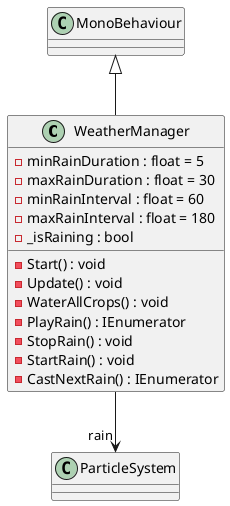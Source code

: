 @startuml
class WeatherManager {
    - minRainDuration : float = 5
    - maxRainDuration : float = 30
    - minRainInterval : float = 60
    - maxRainInterval : float = 180
    - _isRaining : bool
    - Start() : void
    - Update() : void
    - WaterAllCrops() : void
    - PlayRain() : IEnumerator
    - StopRain() : void
    - StartRain() : void
    - CastNextRain() : IEnumerator
}
MonoBehaviour <|-- WeatherManager
WeatherManager --> "rain" ParticleSystem
@enduml
